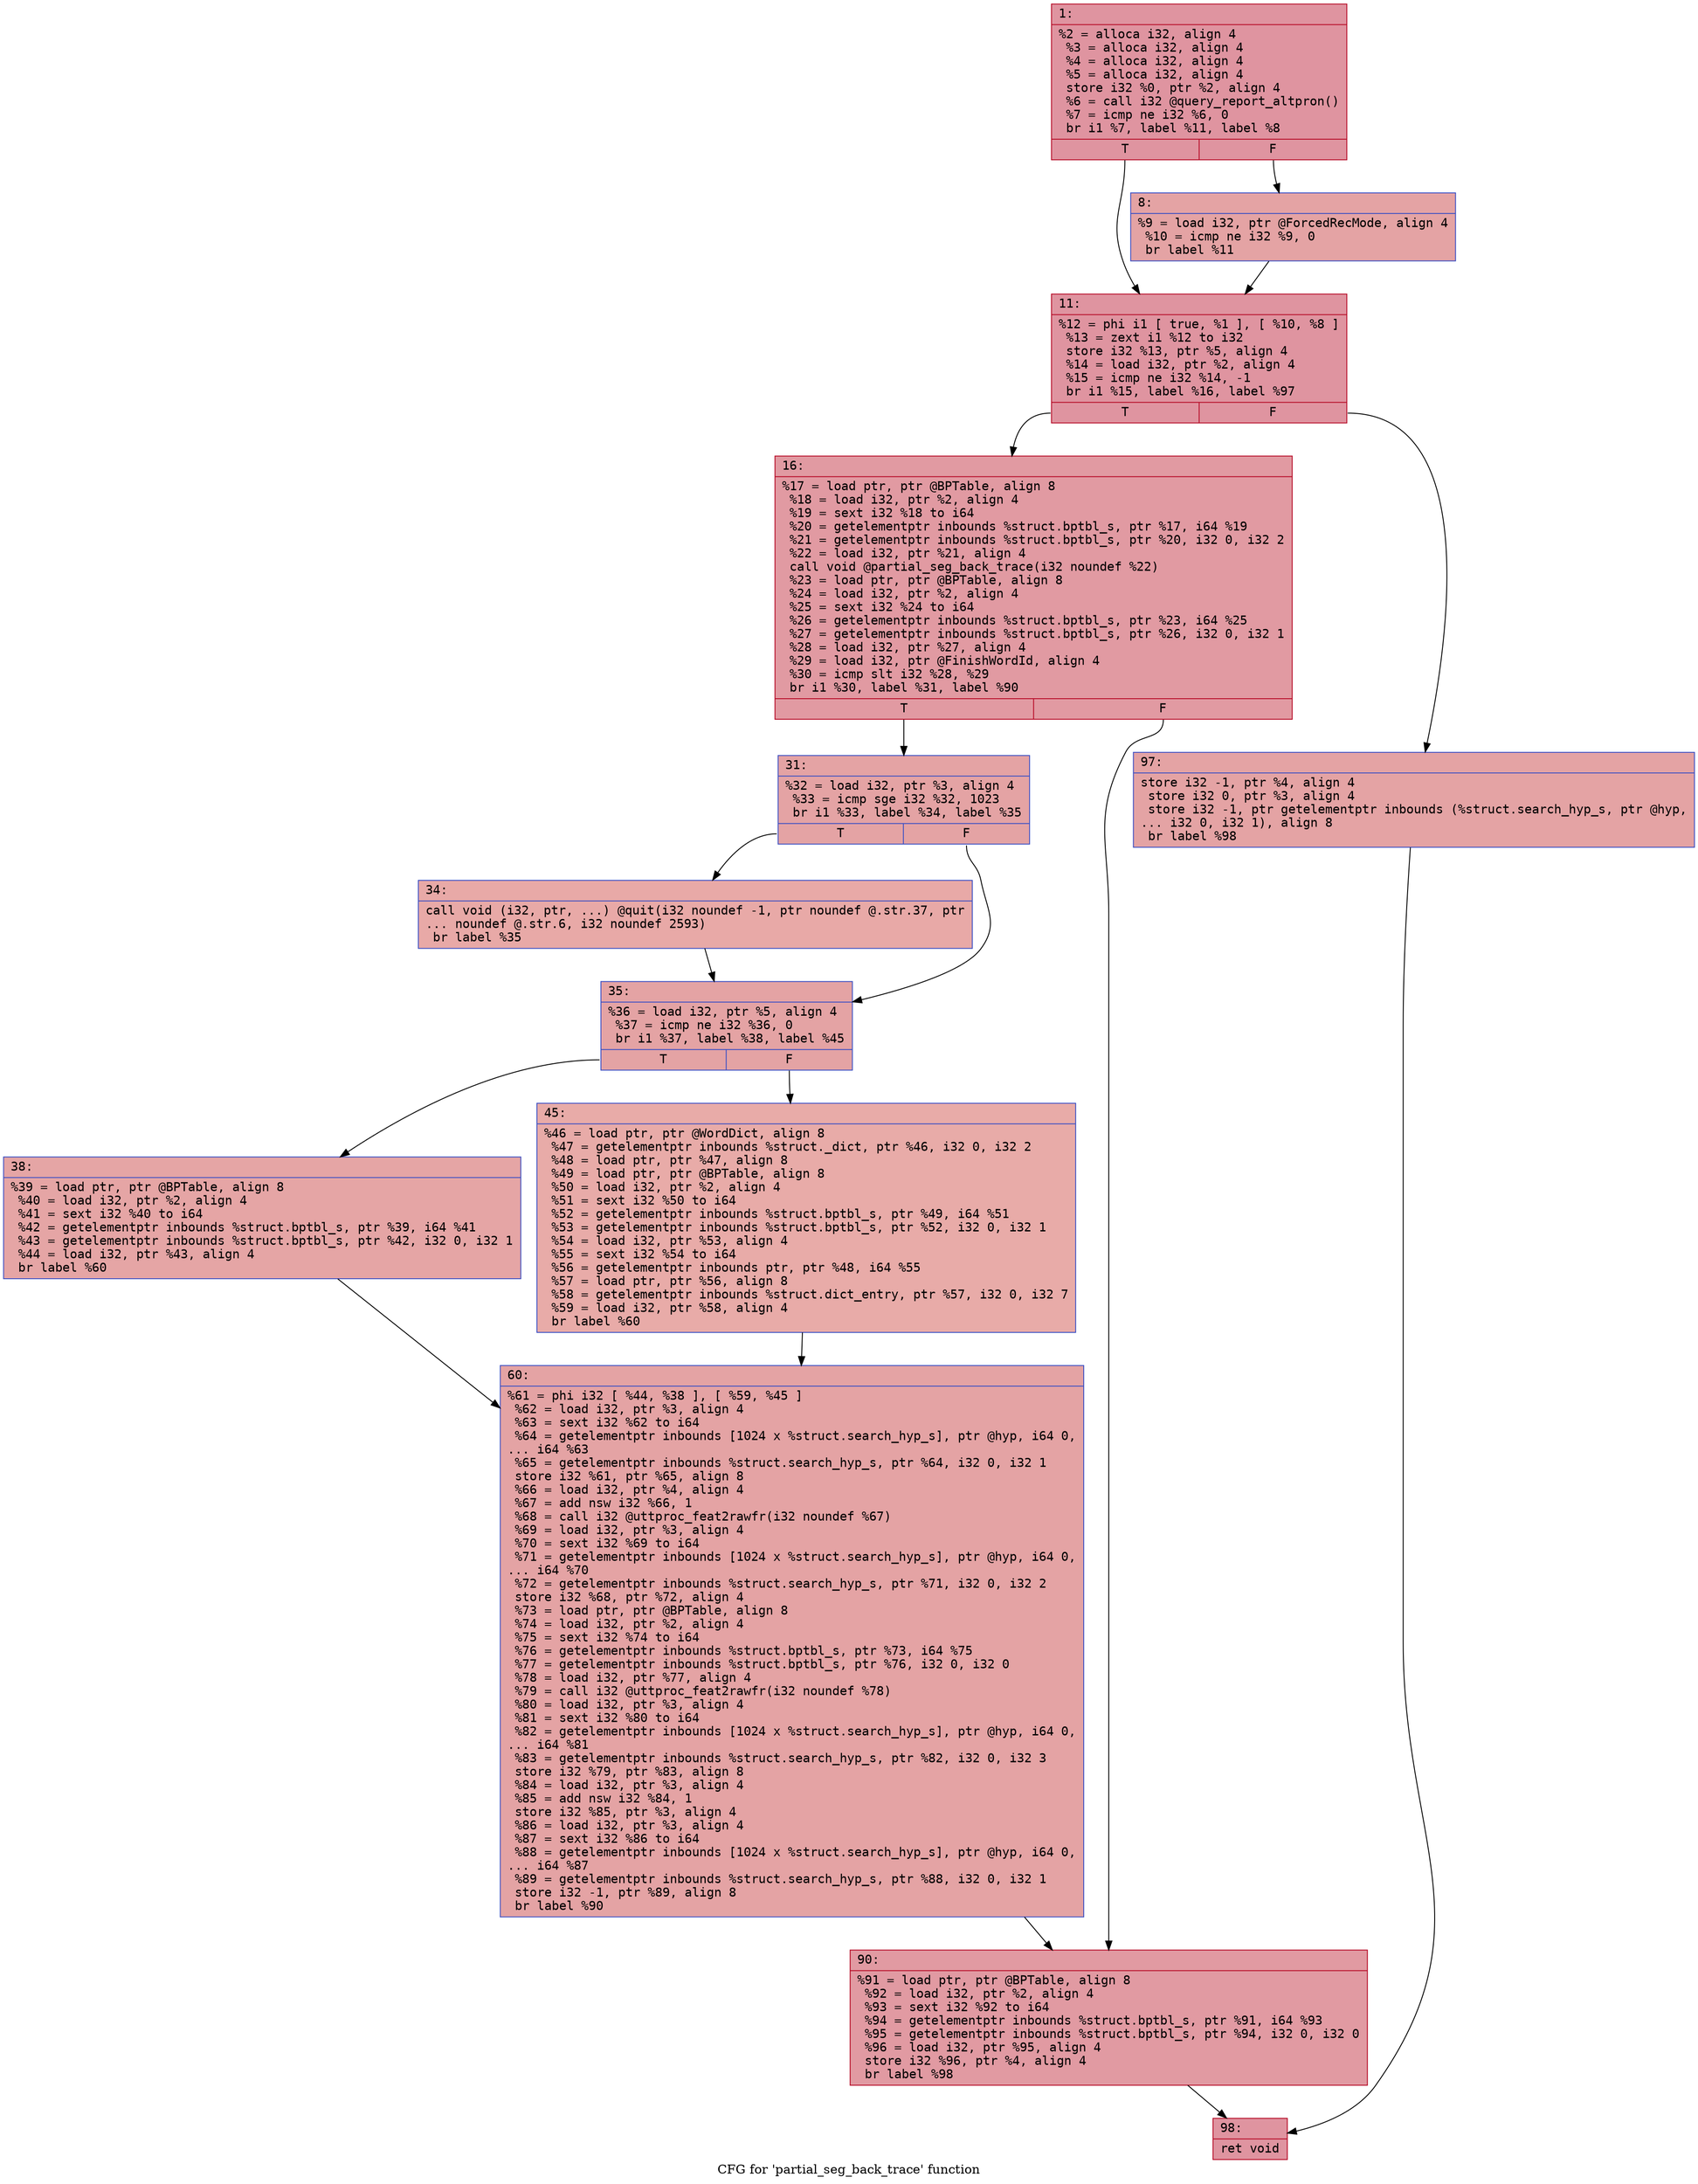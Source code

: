 digraph "CFG for 'partial_seg_back_trace' function" {
	label="CFG for 'partial_seg_back_trace' function";

	Node0x60000203b0c0 [shape=record,color="#b70d28ff", style=filled, fillcolor="#b70d2870" fontname="Courier",label="{1:\l|  %2 = alloca i32, align 4\l  %3 = alloca i32, align 4\l  %4 = alloca i32, align 4\l  %5 = alloca i32, align 4\l  store i32 %0, ptr %2, align 4\l  %6 = call i32 @query_report_altpron()\l  %7 = icmp ne i32 %6, 0\l  br i1 %7, label %11, label %8\l|{<s0>T|<s1>F}}"];
	Node0x60000203b0c0:s0 -> Node0x60000203b160[tooltip="1 -> 11\nProbability 62.50%" ];
	Node0x60000203b0c0:s1 -> Node0x60000203b110[tooltip="1 -> 8\nProbability 37.50%" ];
	Node0x60000203b110 [shape=record,color="#3d50c3ff", style=filled, fillcolor="#c32e3170" fontname="Courier",label="{8:\l|  %9 = load i32, ptr @ForcedRecMode, align 4\l  %10 = icmp ne i32 %9, 0\l  br label %11\l}"];
	Node0x60000203b110 -> Node0x60000203b160[tooltip="8 -> 11\nProbability 100.00%" ];
	Node0x60000203b160 [shape=record,color="#b70d28ff", style=filled, fillcolor="#b70d2870" fontname="Courier",label="{11:\l|  %12 = phi i1 [ true, %1 ], [ %10, %8 ]\l  %13 = zext i1 %12 to i32\l  store i32 %13, ptr %5, align 4\l  %14 = load i32, ptr %2, align 4\l  %15 = icmp ne i32 %14, -1\l  br i1 %15, label %16, label %97\l|{<s0>T|<s1>F}}"];
	Node0x60000203b160:s0 -> Node0x60000203b1b0[tooltip="11 -> 16\nProbability 62.50%" ];
	Node0x60000203b160:s1 -> Node0x60000203b430[tooltip="11 -> 97\nProbability 37.50%" ];
	Node0x60000203b1b0 [shape=record,color="#b70d28ff", style=filled, fillcolor="#bb1b2c70" fontname="Courier",label="{16:\l|  %17 = load ptr, ptr @BPTable, align 8\l  %18 = load i32, ptr %2, align 4\l  %19 = sext i32 %18 to i64\l  %20 = getelementptr inbounds %struct.bptbl_s, ptr %17, i64 %19\l  %21 = getelementptr inbounds %struct.bptbl_s, ptr %20, i32 0, i32 2\l  %22 = load i32, ptr %21, align 4\l  call void @partial_seg_back_trace(i32 noundef %22)\l  %23 = load ptr, ptr @BPTable, align 8\l  %24 = load i32, ptr %2, align 4\l  %25 = sext i32 %24 to i64\l  %26 = getelementptr inbounds %struct.bptbl_s, ptr %23, i64 %25\l  %27 = getelementptr inbounds %struct.bptbl_s, ptr %26, i32 0, i32 1\l  %28 = load i32, ptr %27, align 4\l  %29 = load i32, ptr @FinishWordId, align 4\l  %30 = icmp slt i32 %28, %29\l  br i1 %30, label %31, label %90\l|{<s0>T|<s1>F}}"];
	Node0x60000203b1b0:s0 -> Node0x60000203b200[tooltip="16 -> 31\nProbability 50.00%" ];
	Node0x60000203b1b0:s1 -> Node0x60000203b3e0[tooltip="16 -> 90\nProbability 50.00%" ];
	Node0x60000203b200 [shape=record,color="#3d50c3ff", style=filled, fillcolor="#c32e3170" fontname="Courier",label="{31:\l|  %32 = load i32, ptr %3, align 4\l  %33 = icmp sge i32 %32, 1023\l  br i1 %33, label %34, label %35\l|{<s0>T|<s1>F}}"];
	Node0x60000203b200:s0 -> Node0x60000203b250[tooltip="31 -> 34\nProbability 50.00%" ];
	Node0x60000203b200:s1 -> Node0x60000203b2a0[tooltip="31 -> 35\nProbability 50.00%" ];
	Node0x60000203b250 [shape=record,color="#3d50c3ff", style=filled, fillcolor="#ca3b3770" fontname="Courier",label="{34:\l|  call void (i32, ptr, ...) @quit(i32 noundef -1, ptr noundef @.str.37, ptr\l... noundef @.str.6, i32 noundef 2593)\l  br label %35\l}"];
	Node0x60000203b250 -> Node0x60000203b2a0[tooltip="34 -> 35\nProbability 100.00%" ];
	Node0x60000203b2a0 [shape=record,color="#3d50c3ff", style=filled, fillcolor="#c32e3170" fontname="Courier",label="{35:\l|  %36 = load i32, ptr %5, align 4\l  %37 = icmp ne i32 %36, 0\l  br i1 %37, label %38, label %45\l|{<s0>T|<s1>F}}"];
	Node0x60000203b2a0:s0 -> Node0x60000203b2f0[tooltip="35 -> 38\nProbability 62.50%" ];
	Node0x60000203b2a0:s1 -> Node0x60000203b340[tooltip="35 -> 45\nProbability 37.50%" ];
	Node0x60000203b2f0 [shape=record,color="#3d50c3ff", style=filled, fillcolor="#c5333470" fontname="Courier",label="{38:\l|  %39 = load ptr, ptr @BPTable, align 8\l  %40 = load i32, ptr %2, align 4\l  %41 = sext i32 %40 to i64\l  %42 = getelementptr inbounds %struct.bptbl_s, ptr %39, i64 %41\l  %43 = getelementptr inbounds %struct.bptbl_s, ptr %42, i32 0, i32 1\l  %44 = load i32, ptr %43, align 4\l  br label %60\l}"];
	Node0x60000203b2f0 -> Node0x60000203b390[tooltip="38 -> 60\nProbability 100.00%" ];
	Node0x60000203b340 [shape=record,color="#3d50c3ff", style=filled, fillcolor="#cc403a70" fontname="Courier",label="{45:\l|  %46 = load ptr, ptr @WordDict, align 8\l  %47 = getelementptr inbounds %struct._dict, ptr %46, i32 0, i32 2\l  %48 = load ptr, ptr %47, align 8\l  %49 = load ptr, ptr @BPTable, align 8\l  %50 = load i32, ptr %2, align 4\l  %51 = sext i32 %50 to i64\l  %52 = getelementptr inbounds %struct.bptbl_s, ptr %49, i64 %51\l  %53 = getelementptr inbounds %struct.bptbl_s, ptr %52, i32 0, i32 1\l  %54 = load i32, ptr %53, align 4\l  %55 = sext i32 %54 to i64\l  %56 = getelementptr inbounds ptr, ptr %48, i64 %55\l  %57 = load ptr, ptr %56, align 8\l  %58 = getelementptr inbounds %struct.dict_entry, ptr %57, i32 0, i32 7\l  %59 = load i32, ptr %58, align 4\l  br label %60\l}"];
	Node0x60000203b340 -> Node0x60000203b390[tooltip="45 -> 60\nProbability 100.00%" ];
	Node0x60000203b390 [shape=record,color="#3d50c3ff", style=filled, fillcolor="#c32e3170" fontname="Courier",label="{60:\l|  %61 = phi i32 [ %44, %38 ], [ %59, %45 ]\l  %62 = load i32, ptr %3, align 4\l  %63 = sext i32 %62 to i64\l  %64 = getelementptr inbounds [1024 x %struct.search_hyp_s], ptr @hyp, i64 0,\l... i64 %63\l  %65 = getelementptr inbounds %struct.search_hyp_s, ptr %64, i32 0, i32 1\l  store i32 %61, ptr %65, align 8\l  %66 = load i32, ptr %4, align 4\l  %67 = add nsw i32 %66, 1\l  %68 = call i32 @uttproc_feat2rawfr(i32 noundef %67)\l  %69 = load i32, ptr %3, align 4\l  %70 = sext i32 %69 to i64\l  %71 = getelementptr inbounds [1024 x %struct.search_hyp_s], ptr @hyp, i64 0,\l... i64 %70\l  %72 = getelementptr inbounds %struct.search_hyp_s, ptr %71, i32 0, i32 2\l  store i32 %68, ptr %72, align 4\l  %73 = load ptr, ptr @BPTable, align 8\l  %74 = load i32, ptr %2, align 4\l  %75 = sext i32 %74 to i64\l  %76 = getelementptr inbounds %struct.bptbl_s, ptr %73, i64 %75\l  %77 = getelementptr inbounds %struct.bptbl_s, ptr %76, i32 0, i32 0\l  %78 = load i32, ptr %77, align 4\l  %79 = call i32 @uttproc_feat2rawfr(i32 noundef %78)\l  %80 = load i32, ptr %3, align 4\l  %81 = sext i32 %80 to i64\l  %82 = getelementptr inbounds [1024 x %struct.search_hyp_s], ptr @hyp, i64 0,\l... i64 %81\l  %83 = getelementptr inbounds %struct.search_hyp_s, ptr %82, i32 0, i32 3\l  store i32 %79, ptr %83, align 8\l  %84 = load i32, ptr %3, align 4\l  %85 = add nsw i32 %84, 1\l  store i32 %85, ptr %3, align 4\l  %86 = load i32, ptr %3, align 4\l  %87 = sext i32 %86 to i64\l  %88 = getelementptr inbounds [1024 x %struct.search_hyp_s], ptr @hyp, i64 0,\l... i64 %87\l  %89 = getelementptr inbounds %struct.search_hyp_s, ptr %88, i32 0, i32 1\l  store i32 -1, ptr %89, align 8\l  br label %90\l}"];
	Node0x60000203b390 -> Node0x60000203b3e0[tooltip="60 -> 90\nProbability 100.00%" ];
	Node0x60000203b3e0 [shape=record,color="#b70d28ff", style=filled, fillcolor="#bb1b2c70" fontname="Courier",label="{90:\l|  %91 = load ptr, ptr @BPTable, align 8\l  %92 = load i32, ptr %2, align 4\l  %93 = sext i32 %92 to i64\l  %94 = getelementptr inbounds %struct.bptbl_s, ptr %91, i64 %93\l  %95 = getelementptr inbounds %struct.bptbl_s, ptr %94, i32 0, i32 0\l  %96 = load i32, ptr %95, align 4\l  store i32 %96, ptr %4, align 4\l  br label %98\l}"];
	Node0x60000203b3e0 -> Node0x60000203b480[tooltip="90 -> 98\nProbability 100.00%" ];
	Node0x60000203b430 [shape=record,color="#3d50c3ff", style=filled, fillcolor="#c32e3170" fontname="Courier",label="{97:\l|  store i32 -1, ptr %4, align 4\l  store i32 0, ptr %3, align 4\l  store i32 -1, ptr getelementptr inbounds (%struct.search_hyp_s, ptr @hyp,\l... i32 0, i32 1), align 8\l  br label %98\l}"];
	Node0x60000203b430 -> Node0x60000203b480[tooltip="97 -> 98\nProbability 100.00%" ];
	Node0x60000203b480 [shape=record,color="#b70d28ff", style=filled, fillcolor="#b70d2870" fontname="Courier",label="{98:\l|  ret void\l}"];
}
